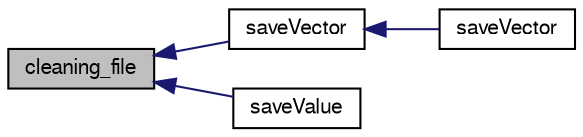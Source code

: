 digraph "cleaning_file"
{
  edge [fontname="FreeSans",fontsize="10",labelfontname="FreeSans",labelfontsize="10"];
  node [fontname="FreeSans",fontsize="10",shape=record];
  rankdir="LR";
  Node1 [label="cleaning_file",height=0.2,width=0.4,color="black", fillcolor="grey75", style="filled", fontcolor="black"];
  Node1 -> Node2 [dir="back",color="midnightblue",fontsize="10",style="solid",fontname="FreeSans"];
  Node2 [label="saveVector",height=0.2,width=0.4,color="black", fillcolor="white", style="filled",URL="$d4/dad/save__file_8h.html#a0048aec0f623cb829fbeaedcf2a91155"];
  Node2 -> Node3 [dir="back",color="midnightblue",fontsize="10",style="solid",fontname="FreeSans"];
  Node3 [label="saveVector",height=0.2,width=0.4,color="black", fillcolor="white", style="filled",URL="$d4/dad/save__file_8h.html#a769a34e264a132fa0655ffdda1464a93"];
  Node1 -> Node4 [dir="back",color="midnightblue",fontsize="10",style="solid",fontname="FreeSans"];
  Node4 [label="saveValue",height=0.2,width=0.4,color="black", fillcolor="white", style="filled",URL="$d4/dad/save__file_8h.html#ad060e908f0c276427d1436b4840aa8de"];
}
